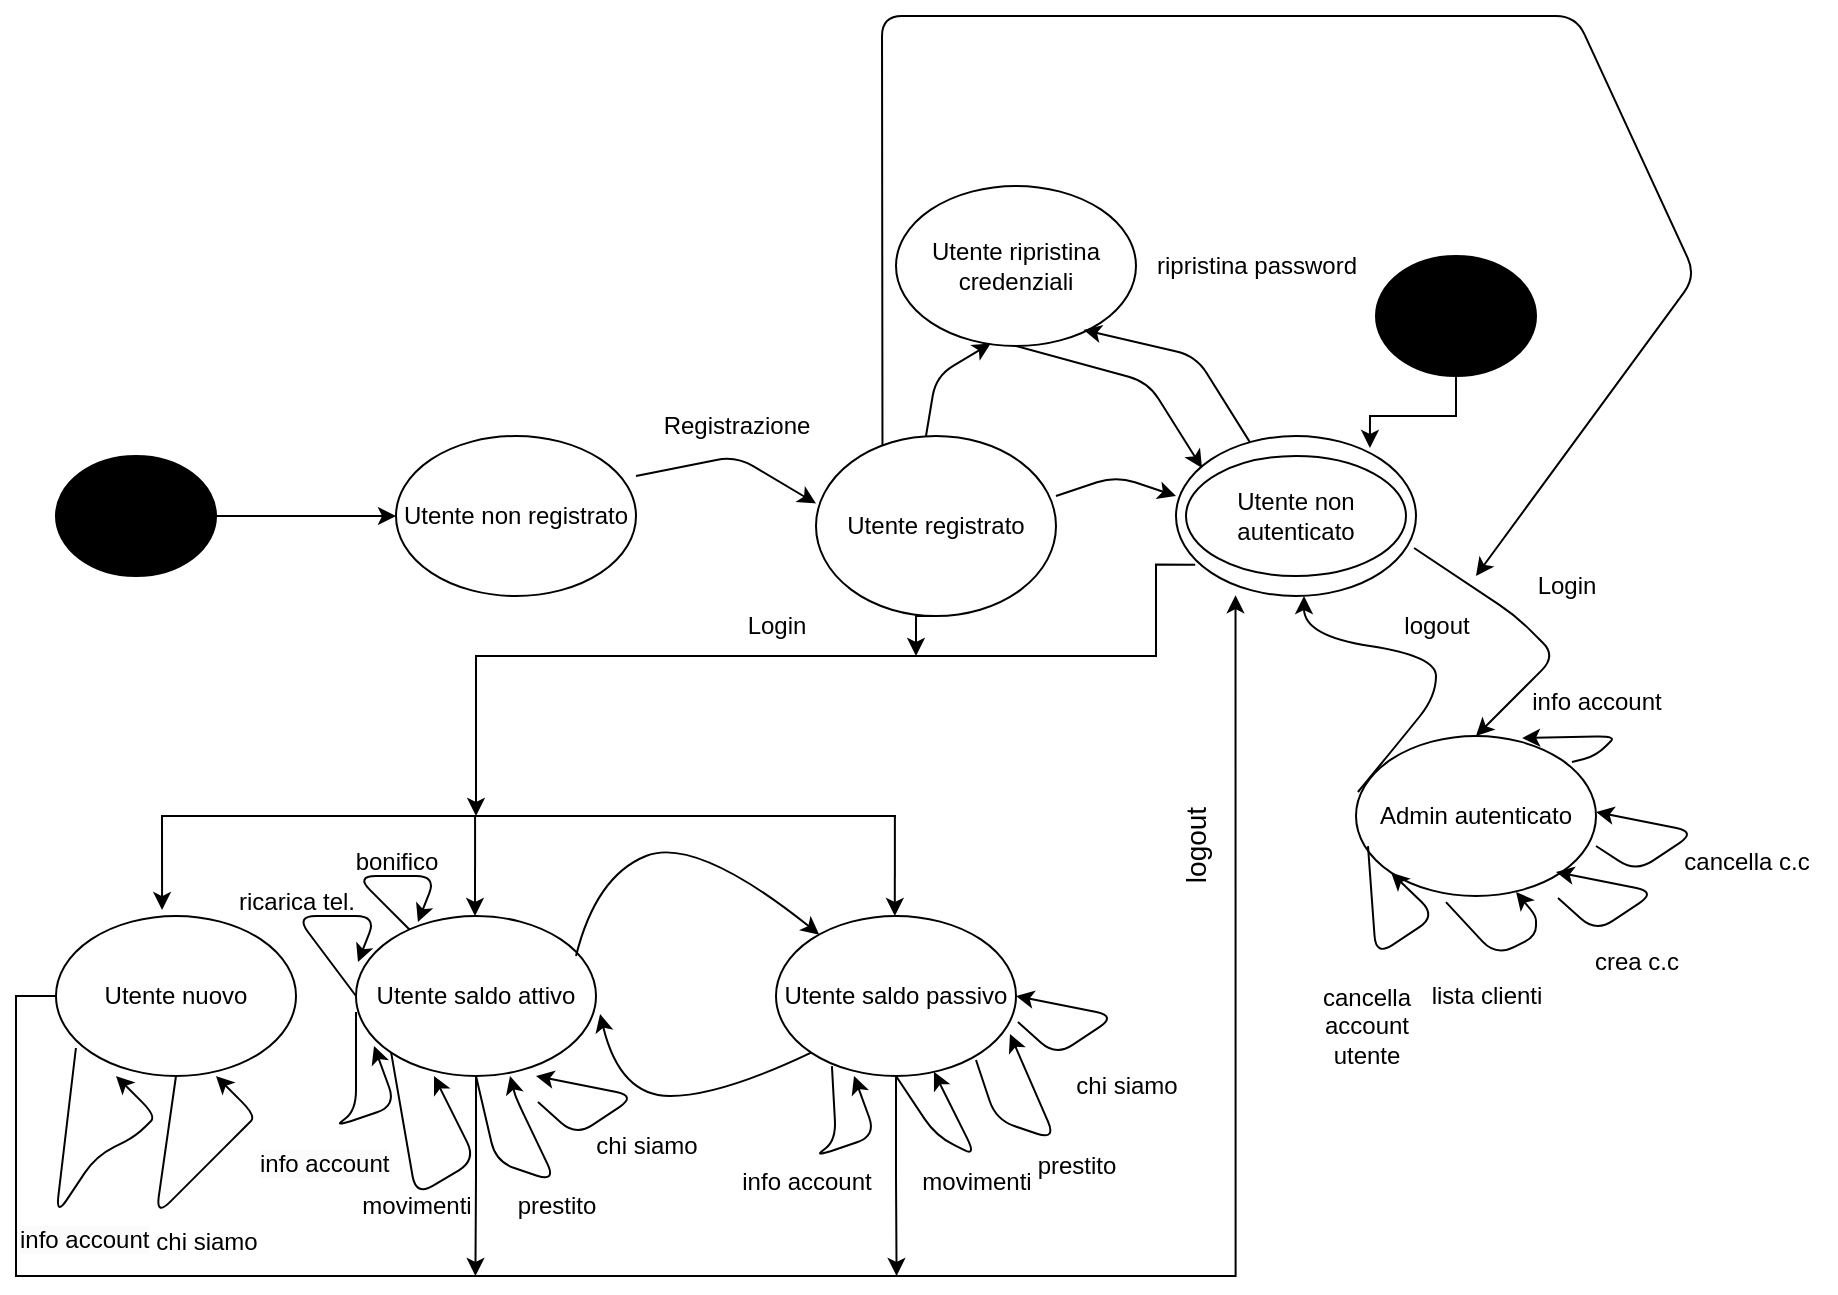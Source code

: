 <mxfile version="21.7.0" type="device">
  <diagram name="Pagina-1" id="RXsZhkkJ1BYQz_GdKjtC">
    <mxGraphModel dx="1855" dy="1731" grid="1" gridSize="10" guides="1" tooltips="1" connect="1" arrows="1" fold="1" page="1" pageScale="1" pageWidth="827" pageHeight="1169" math="0" shadow="0">
      <root>
        <mxCell id="0" />
        <mxCell id="1" parent="0" />
        <mxCell id="6yfdoHpJlU_6fIfk0Mqv-1" value="Utente non registrato" style="ellipse;whiteSpace=wrap;html=1;" parent="1" vertex="1">
          <mxGeometry x="190" y="80" width="120" height="80" as="geometry" />
        </mxCell>
        <mxCell id="N1cmyKIt58OU5iwGoLdd-60" style="edgeStyle=orthogonalEdgeStyle;rounded=0;orthogonalLoop=1;jettySize=auto;html=1;exitX=0.08;exitY=0.804;exitDx=0;exitDy=0;exitPerimeter=0;" edge="1" parent="1" source="6yfdoHpJlU_6fIfk0Mqv-9">
          <mxGeometry relative="1" as="geometry">
            <mxPoint x="230" y="270" as="targetPoint" />
            <Array as="points">
              <mxPoint x="570" y="144" />
              <mxPoint x="570" y="190" />
              <mxPoint x="230" y="190" />
            </Array>
          </mxGeometry>
        </mxCell>
        <mxCell id="N1cmyKIt58OU5iwGoLdd-66" style="edgeStyle=orthogonalEdgeStyle;rounded=0;orthogonalLoop=1;jettySize=auto;html=1;exitX=0.5;exitY=1;exitDx=0;exitDy=0;" edge="1" parent="1" source="6yfdoHpJlU_6fIfk0Mqv-2">
          <mxGeometry relative="1" as="geometry">
            <mxPoint x="450" y="190" as="targetPoint" />
          </mxGeometry>
        </mxCell>
        <mxCell id="6yfdoHpJlU_6fIfk0Mqv-2" value="Utente registrato" style="ellipse;whiteSpace=wrap;html=1;" parent="1" vertex="1">
          <mxGeometry x="400" y="80" width="120" height="90" as="geometry" />
        </mxCell>
        <mxCell id="6yfdoHpJlU_6fIfk0Mqv-8" style="edgeStyle=orthogonalEdgeStyle;rounded=0;orthogonalLoop=1;jettySize=auto;html=1;exitX=1;exitY=0.5;exitDx=0;exitDy=0;entryX=0;entryY=0.5;entryDx=0;entryDy=0;" parent="1" source="6yfdoHpJlU_6fIfk0Mqv-6" target="6yfdoHpJlU_6fIfk0Mqv-1" edge="1">
          <mxGeometry relative="1" as="geometry">
            <Array as="points">
              <mxPoint x="110" y="120" />
            </Array>
          </mxGeometry>
        </mxCell>
        <mxCell id="6yfdoHpJlU_6fIfk0Mqv-6" value="" style="ellipse;whiteSpace=wrap;html=1;fillColor=#000000;" parent="1" vertex="1">
          <mxGeometry x="20" y="90" width="80" height="60" as="geometry" />
        </mxCell>
        <mxCell id="6yfdoHpJlU_6fIfk0Mqv-9" value="" style="ellipse;whiteSpace=wrap;html=1;" parent="1" vertex="1">
          <mxGeometry x="580" y="80" width="120" height="80" as="geometry" />
        </mxCell>
        <mxCell id="6yfdoHpJlU_6fIfk0Mqv-11" value="Utente non autenticato" style="ellipse;whiteSpace=wrap;html=1;" parent="1" vertex="1">
          <mxGeometry x="585" y="90" width="110" height="60" as="geometry" />
        </mxCell>
        <mxCell id="6yfdoHpJlU_6fIfk0Mqv-12" value="Registrazione" style="text;html=1;align=center;verticalAlign=middle;resizable=0;points=[];autosize=1;strokeColor=none;fillColor=none;" parent="1" vertex="1">
          <mxGeometry x="310" y="60" width="100" height="30" as="geometry" />
        </mxCell>
        <mxCell id="6yfdoHpJlU_6fIfk0Mqv-25" style="edgeStyle=orthogonalEdgeStyle;rounded=0;orthogonalLoop=1;jettySize=auto;html=1;exitX=0;exitY=0.5;exitDx=0;exitDy=0;entryX=0.442;entryY=-0.037;entryDx=0;entryDy=0;entryPerimeter=0;" parent="1" target="6yfdoHpJlU_6fIfk0Mqv-21" edge="1">
          <mxGeometry relative="1" as="geometry">
            <mxPoint x="70" y="310" as="targetPoint" />
            <Array as="points">
              <mxPoint x="73" y="270" />
            </Array>
            <mxPoint x="440" y="270" as="sourcePoint" />
          </mxGeometry>
        </mxCell>
        <mxCell id="6yfdoHpJlU_6fIfk0Mqv-16" value="Admin autenticato" style="ellipse;whiteSpace=wrap;html=1;" parent="1" vertex="1">
          <mxGeometry x="670" y="230" width="120" height="80" as="geometry" />
        </mxCell>
        <mxCell id="6yfdoHpJlU_6fIfk0Mqv-19" value="Login" style="text;html=1;align=center;verticalAlign=middle;resizable=0;points=[];autosize=1;strokeColor=none;fillColor=none;" parent="1" vertex="1">
          <mxGeometry x="355" y="160" width="50" height="30" as="geometry" />
        </mxCell>
        <mxCell id="6yfdoHpJlU_6fIfk0Mqv-20" value="Login" style="text;html=1;align=center;verticalAlign=middle;resizable=0;points=[];autosize=1;strokeColor=none;fillColor=none;" parent="1" vertex="1">
          <mxGeometry x="750" y="140" width="50" height="30" as="geometry" />
        </mxCell>
        <mxCell id="N1cmyKIt58OU5iwGoLdd-61" style="edgeStyle=orthogonalEdgeStyle;rounded=0;orthogonalLoop=1;jettySize=auto;html=1;exitX=0;exitY=0.5;exitDx=0;exitDy=0;entryX=0.248;entryY=0.995;entryDx=0;entryDy=0;entryPerimeter=0;" edge="1" parent="1" source="6yfdoHpJlU_6fIfk0Mqv-21" target="6yfdoHpJlU_6fIfk0Mqv-9">
          <mxGeometry relative="1" as="geometry">
            <mxPoint x="620" y="420" as="targetPoint" />
            <Array as="points">
              <mxPoint y="360" />
              <mxPoint y="500" />
              <mxPoint x="610" y="500" />
            </Array>
          </mxGeometry>
        </mxCell>
        <mxCell id="6yfdoHpJlU_6fIfk0Mqv-21" value="Utente nuovo" style="ellipse;whiteSpace=wrap;html=1;" parent="1" vertex="1">
          <mxGeometry x="20" y="320" width="120" height="80" as="geometry" />
        </mxCell>
        <mxCell id="N1cmyKIt58OU5iwGoLdd-62" style="edgeStyle=orthogonalEdgeStyle;rounded=0;orthogonalLoop=1;jettySize=auto;html=1;exitX=0.5;exitY=1;exitDx=0;exitDy=0;" edge="1" parent="1" source="6yfdoHpJlU_6fIfk0Mqv-23">
          <mxGeometry relative="1" as="geometry">
            <mxPoint x="229.706" y="500" as="targetPoint" />
          </mxGeometry>
        </mxCell>
        <mxCell id="6yfdoHpJlU_6fIfk0Mqv-23" value="Utente saldo attivo" style="ellipse;whiteSpace=wrap;html=1;" parent="1" vertex="1">
          <mxGeometry x="170" y="320" width="120" height="80" as="geometry" />
        </mxCell>
        <mxCell id="N1cmyKIt58OU5iwGoLdd-65" style="edgeStyle=orthogonalEdgeStyle;rounded=0;orthogonalLoop=1;jettySize=auto;html=1;exitX=0.5;exitY=1;exitDx=0;exitDy=0;" edge="1" parent="1" source="6yfdoHpJlU_6fIfk0Mqv-24">
          <mxGeometry relative="1" as="geometry">
            <mxPoint x="440.294" y="500" as="targetPoint" />
          </mxGeometry>
        </mxCell>
        <mxCell id="6yfdoHpJlU_6fIfk0Mqv-24" value="Utente saldo passivo" style="ellipse;whiteSpace=wrap;html=1;" parent="1" vertex="1">
          <mxGeometry x="380" y="320" width="120" height="80" as="geometry" />
        </mxCell>
        <mxCell id="6yfdoHpJlU_6fIfk0Mqv-26" value="" style="endArrow=classic;html=1;rounded=0;entryX=0.583;entryY=1;entryDx=0;entryDy=0;entryPerimeter=0;" parent="1" edge="1">
          <mxGeometry width="50" height="50" relative="1" as="geometry">
            <mxPoint x="229.54" y="270" as="sourcePoint" />
            <mxPoint x="229.5" y="320" as="targetPoint" />
          </mxGeometry>
        </mxCell>
        <mxCell id="6yfdoHpJlU_6fIfk0Mqv-27" value="" style="endArrow=classic;html=1;rounded=0;entryX=0.583;entryY=1;entryDx=0;entryDy=0;entryPerimeter=0;" parent="1" edge="1">
          <mxGeometry width="50" height="50" relative="1" as="geometry">
            <mxPoint x="439.45" y="270" as="sourcePoint" />
            <mxPoint x="439.41" y="320" as="targetPoint" />
          </mxGeometry>
        </mxCell>
        <mxCell id="6yfdoHpJlU_6fIfk0Mqv-36" value="" style="curved=1;endArrow=classic;html=1;rounded=0;exitX=0.008;exitY=0.35;exitDx=0;exitDy=0;exitPerimeter=0;" parent="1" source="6yfdoHpJlU_6fIfk0Mqv-16" edge="1">
          <mxGeometry width="50" height="50" relative="1" as="geometry">
            <mxPoint x="630" y="259" as="sourcePoint" />
            <mxPoint x="644" y="160" as="targetPoint" />
            <Array as="points">
              <mxPoint x="694" y="230" />
              <mxPoint x="710" y="210" />
              <mxPoint x="710" y="190" />
              <mxPoint x="644" y="180" />
            </Array>
          </mxGeometry>
        </mxCell>
        <mxCell id="6yfdoHpJlU_6fIfk0Mqv-38" value="" style="curved=1;endArrow=classic;html=1;rounded=0;" parent="1" target="6yfdoHpJlU_6fIfk0Mqv-24" edge="1">
          <mxGeometry width="50" height="50" relative="1" as="geometry">
            <mxPoint x="280" y="340" as="sourcePoint" />
            <mxPoint x="350" y="280" as="targetPoint" />
            <Array as="points">
              <mxPoint x="290" y="300" />
              <mxPoint x="340" y="280" />
            </Array>
          </mxGeometry>
        </mxCell>
        <mxCell id="N1cmyKIt58OU5iwGoLdd-1" value="" style="curved=1;endArrow=classic;html=1;rounded=0;exitX=0;exitY=1;exitDx=0;exitDy=0;entryX=1.017;entryY=0.613;entryDx=0;entryDy=0;entryPerimeter=0;" edge="1" parent="1" source="6yfdoHpJlU_6fIfk0Mqv-24" target="6yfdoHpJlU_6fIfk0Mqv-23">
          <mxGeometry width="50" height="50" relative="1" as="geometry">
            <mxPoint x="414" y="439" as="sourcePoint" />
            <mxPoint x="292" y="450" as="targetPoint" />
            <Array as="points">
              <mxPoint x="352" y="410" />
              <mxPoint x="302" y="410" />
            </Array>
          </mxGeometry>
        </mxCell>
        <mxCell id="N1cmyKIt58OU5iwGoLdd-3" value="" style="endArrow=classic;html=1;rounded=1;exitX=0.5;exitY=1;exitDx=0;exitDy=0;" edge="1" parent="1" source="6yfdoHpJlU_6fIfk0Mqv-24" target="6yfdoHpJlU_6fIfk0Mqv-24">
          <mxGeometry width="50" height="50" relative="1" as="geometry">
            <mxPoint x="460" y="450" as="sourcePoint" />
            <mxPoint x="510" y="400" as="targetPoint" />
            <Array as="points">
              <mxPoint x="460" y="430" />
              <mxPoint x="480" y="440" />
            </Array>
          </mxGeometry>
        </mxCell>
        <mxCell id="N1cmyKIt58OU5iwGoLdd-4" value="movimenti" style="text;html=1;align=center;verticalAlign=middle;resizable=0;points=[];autosize=1;strokeColor=none;fillColor=none;" vertex="1" parent="1">
          <mxGeometry x="440" y="438" width="80" height="30" as="geometry" />
        </mxCell>
        <mxCell id="N1cmyKIt58OU5iwGoLdd-5" value="" style="endArrow=classic;html=1;rounded=1;exitX=0.5;exitY=1;exitDx=0;exitDy=0;entryX=0.975;entryY=0.738;entryDx=0;entryDy=0;entryPerimeter=0;" edge="1" parent="1" target="6yfdoHpJlU_6fIfk0Mqv-24">
          <mxGeometry width="50" height="50" relative="1" as="geometry">
            <mxPoint x="480" y="392" as="sourcePoint" />
            <mxPoint x="499" y="390" as="targetPoint" />
            <Array as="points">
              <mxPoint x="490" y="422" />
              <mxPoint x="520" y="432" />
            </Array>
          </mxGeometry>
        </mxCell>
        <mxCell id="N1cmyKIt58OU5iwGoLdd-6" value="prestito" style="text;html=1;align=center;verticalAlign=middle;resizable=0;points=[];autosize=1;strokeColor=none;fillColor=none;" vertex="1" parent="1">
          <mxGeometry x="500" y="430" width="60" height="30" as="geometry" />
        </mxCell>
        <mxCell id="N1cmyKIt58OU5iwGoLdd-7" value="" style="endArrow=classic;html=1;rounded=1;exitX=1.008;exitY=0.663;exitDx=0;exitDy=0;exitPerimeter=0;" edge="1" parent="1" source="6yfdoHpJlU_6fIfk0Mqv-24">
          <mxGeometry width="50" height="50" relative="1" as="geometry">
            <mxPoint x="500" y="352" as="sourcePoint" />
            <mxPoint x="500" y="360" as="targetPoint" />
            <Array as="points">
              <mxPoint x="520" y="390" />
              <mxPoint x="550" y="370" />
            </Array>
          </mxGeometry>
        </mxCell>
        <mxCell id="N1cmyKIt58OU5iwGoLdd-8" value="chi siamo" style="text;html=1;align=center;verticalAlign=middle;resizable=0;points=[];autosize=1;strokeColor=none;fillColor=none;" vertex="1" parent="1">
          <mxGeometry x="520" y="390" width="70" height="30" as="geometry" />
        </mxCell>
        <mxCell id="N1cmyKIt58OU5iwGoLdd-10" value="" style="endArrow=classic;html=1;rounded=1;exitX=0.233;exitY=0.938;exitDx=0;exitDy=0;exitPerimeter=0;" edge="1" parent="1" source="6yfdoHpJlU_6fIfk0Mqv-24">
          <mxGeometry width="50" height="50" relative="1" as="geometry">
            <mxPoint x="400" y="402" as="sourcePoint" />
            <mxPoint x="419" y="400" as="targetPoint" />
            <Array as="points">
              <mxPoint x="410" y="432" />
              <mxPoint x="400" y="440" />
              <mxPoint x="430" y="430" />
            </Array>
          </mxGeometry>
        </mxCell>
        <mxCell id="N1cmyKIt58OU5iwGoLdd-11" value="info account" style="text;html=1;align=center;verticalAlign=middle;resizable=0;points=[];autosize=1;strokeColor=none;fillColor=none;" vertex="1" parent="1">
          <mxGeometry x="350" y="438" width="90" height="30" as="geometry" />
        </mxCell>
        <mxCell id="N1cmyKIt58OU5iwGoLdd-12" value="" style="endArrow=classic;html=1;rounded=1;exitX=0;exitY=1;exitDx=0;exitDy=0;" edge="1" parent="1" source="6yfdoHpJlU_6fIfk0Mqv-23">
          <mxGeometry width="50" height="50" relative="1" as="geometry">
            <mxPoint x="190" y="402" as="sourcePoint" />
            <mxPoint x="209" y="400" as="targetPoint" />
            <Array as="points">
              <mxPoint x="200" y="460" />
              <mxPoint x="230" y="442" />
            </Array>
          </mxGeometry>
        </mxCell>
        <mxCell id="N1cmyKIt58OU5iwGoLdd-13" value="movimenti" style="text;html=1;align=center;verticalAlign=middle;resizable=0;points=[];autosize=1;strokeColor=none;fillColor=none;" vertex="1" parent="1">
          <mxGeometry x="160" y="450" width="80" height="30" as="geometry" />
        </mxCell>
        <mxCell id="N1cmyKIt58OU5iwGoLdd-14" value="" style="endArrow=classic;html=1;rounded=1;exitX=0.5;exitY=1;exitDx=0;exitDy=0;entryX=0.975;entryY=0.738;entryDx=0;entryDy=0;entryPerimeter=0;" edge="1" parent="1" source="6yfdoHpJlU_6fIfk0Mqv-23">
          <mxGeometry width="50" height="50" relative="1" as="geometry">
            <mxPoint x="230" y="413" as="sourcePoint" />
            <mxPoint x="247" y="400" as="targetPoint" />
            <Array as="points">
              <mxPoint x="240" y="443" />
              <mxPoint x="270" y="453" />
              <mxPoint x="250" y="411" />
            </Array>
          </mxGeometry>
        </mxCell>
        <mxCell id="N1cmyKIt58OU5iwGoLdd-15" value="prestito" style="text;html=1;align=center;verticalAlign=middle;resizable=0;points=[];autosize=1;strokeColor=none;fillColor=none;" vertex="1" parent="1">
          <mxGeometry x="240" y="450" width="60" height="30" as="geometry" />
        </mxCell>
        <mxCell id="N1cmyKIt58OU5iwGoLdd-16" value="" style="endArrow=classic;html=1;rounded=1;exitX=1.008;exitY=0.663;exitDx=0;exitDy=0;exitPerimeter=0;" edge="1" parent="1">
          <mxGeometry width="50" height="50" relative="1" as="geometry">
            <mxPoint x="261" y="413" as="sourcePoint" />
            <mxPoint x="260" y="400" as="targetPoint" />
            <Array as="points">
              <mxPoint x="280" y="430" />
              <mxPoint x="310" y="410" />
            </Array>
          </mxGeometry>
        </mxCell>
        <mxCell id="N1cmyKIt58OU5iwGoLdd-17" value="chi siamo" style="text;html=1;align=center;verticalAlign=middle;resizable=0;points=[];autosize=1;strokeColor=none;fillColor=none;" vertex="1" parent="1">
          <mxGeometry x="280" y="420" width="70" height="30" as="geometry" />
        </mxCell>
        <mxCell id="N1cmyKIt58OU5iwGoLdd-18" value="" style="endArrow=classic;html=1;rounded=1;exitX=0;exitY=0.6;exitDx=0;exitDy=0;exitPerimeter=0;" edge="1" parent="1" source="6yfdoHpJlU_6fIfk0Mqv-23">
          <mxGeometry width="50" height="50" relative="1" as="geometry">
            <mxPoint x="168" y="380" as="sourcePoint" />
            <mxPoint x="179" y="385" as="targetPoint" />
            <Array as="points">
              <mxPoint x="170" y="417" />
              <mxPoint x="160" y="425" />
              <mxPoint x="190" y="415" />
            </Array>
          </mxGeometry>
        </mxCell>
        <mxCell id="N1cmyKIt58OU5iwGoLdd-20" value="&lt;span style=&quot;color: rgb(0, 0, 0); font-family: Helvetica; font-size: 12px; font-style: normal; font-variant-ligatures: normal; font-variant-caps: normal; font-weight: 400; letter-spacing: normal; orphans: 2; text-align: center; text-indent: 0px; text-transform: none; widows: 2; word-spacing: 0px; -webkit-text-stroke-width: 0px; background-color: rgb(251, 251, 251); text-decoration-thickness: initial; text-decoration-style: initial; text-decoration-color: initial; float: none; display: inline !important;&quot;&gt;info account&lt;/span&gt;" style="text;whiteSpace=wrap;html=1;" vertex="1" parent="1">
          <mxGeometry x="120" y="430" width="80" height="30" as="geometry" />
        </mxCell>
        <mxCell id="N1cmyKIt58OU5iwGoLdd-22" value="" style="endArrow=classic;html=1;rounded=1;entryX=0.258;entryY=0.038;entryDx=0;entryDy=0;entryPerimeter=0;" edge="1" parent="1" source="6yfdoHpJlU_6fIfk0Mqv-23" target="6yfdoHpJlU_6fIfk0Mqv-23">
          <mxGeometry width="50" height="50" relative="1" as="geometry">
            <mxPoint x="160" y="310" as="sourcePoint" />
            <mxPoint x="190" y="280" as="targetPoint" />
            <Array as="points">
              <mxPoint x="170" y="300" />
              <mxPoint x="210" y="300" />
            </Array>
          </mxGeometry>
        </mxCell>
        <mxCell id="N1cmyKIt58OU5iwGoLdd-23" value="bonifico" style="text;html=1;align=center;verticalAlign=middle;resizable=0;points=[];autosize=1;strokeColor=none;fillColor=none;" vertex="1" parent="1">
          <mxGeometry x="160" y="278" width="60" height="30" as="geometry" />
        </mxCell>
        <mxCell id="N1cmyKIt58OU5iwGoLdd-24" value="" style="endArrow=classic;html=1;rounded=1;entryX=0.258;entryY=0.038;entryDx=0;entryDy=0;entryPerimeter=0;exitX=0;exitY=0.5;exitDx=0;exitDy=0;" edge="1" parent="1" source="6yfdoHpJlU_6fIfk0Mqv-23">
          <mxGeometry width="50" height="50" relative="1" as="geometry">
            <mxPoint x="167" y="347" as="sourcePoint" />
            <mxPoint x="171" y="343" as="targetPoint" />
            <Array as="points">
              <mxPoint x="140" y="320" />
              <mxPoint x="180" y="320" />
            </Array>
          </mxGeometry>
        </mxCell>
        <mxCell id="N1cmyKIt58OU5iwGoLdd-25" value="ricarica tel." style="text;html=1;align=center;verticalAlign=middle;resizable=0;points=[];autosize=1;strokeColor=none;fillColor=none;" vertex="1" parent="1">
          <mxGeometry x="100" y="298" width="80" height="30" as="geometry" />
        </mxCell>
        <mxCell id="N1cmyKIt58OU5iwGoLdd-27" value="" style="endArrow=classic;html=1;rounded=1;exitX=1;exitY=0.25;exitDx=0;exitDy=0;exitPerimeter=0;entryX=0;entryY=0.375;entryDx=0;entryDy=0;entryPerimeter=0;" edge="1" parent="1" source="6yfdoHpJlU_6fIfk0Mqv-1" target="6yfdoHpJlU_6fIfk0Mqv-2">
          <mxGeometry width="50" height="50" relative="1" as="geometry">
            <mxPoint x="320" y="130" as="sourcePoint" />
            <mxPoint x="370" y="80" as="targetPoint" />
            <Array as="points">
              <mxPoint x="360" y="90" />
            </Array>
          </mxGeometry>
        </mxCell>
        <mxCell id="N1cmyKIt58OU5iwGoLdd-28" value="" style="endArrow=classic;html=1;rounded=1;" edge="1" parent="1">
          <mxGeometry width="50" height="50" relative="1" as="geometry">
            <mxPoint x="520" y="110" as="sourcePoint" />
            <mxPoint x="580" y="110" as="targetPoint" />
            <Array as="points">
              <mxPoint x="550" y="100" />
            </Array>
          </mxGeometry>
        </mxCell>
        <mxCell id="N1cmyKIt58OU5iwGoLdd-30" value="" style="endArrow=classic;html=1;rounded=1;exitX=0.992;exitY=0.7;exitDx=0;exitDy=0;exitPerimeter=0;entryX=0.5;entryY=0;entryDx=0;entryDy=0;" edge="1" parent="1" source="6yfdoHpJlU_6fIfk0Mqv-9" target="6yfdoHpJlU_6fIfk0Mqv-16">
          <mxGeometry width="50" height="50" relative="1" as="geometry">
            <mxPoint x="800" y="110" as="sourcePoint" />
            <mxPoint x="750" y="210" as="targetPoint" />
            <Array as="points">
              <mxPoint x="750" y="170" />
              <mxPoint x="770" y="190" />
            </Array>
          </mxGeometry>
        </mxCell>
        <mxCell id="N1cmyKIt58OU5iwGoLdd-33" value="" style="endArrow=classic;html=1;rounded=1;exitX=0.5;exitY=1;exitDx=0;exitDy=0;" edge="1" parent="1" source="6yfdoHpJlU_6fIfk0Mqv-21">
          <mxGeometry width="50" height="50" relative="1" as="geometry">
            <mxPoint x="101" y="413" as="sourcePoint" />
            <mxPoint x="100" y="400" as="targetPoint" />
            <Array as="points">
              <mxPoint x="70" y="470" />
              <mxPoint x="110" y="430" />
              <mxPoint x="120" y="420" />
            </Array>
          </mxGeometry>
        </mxCell>
        <mxCell id="N1cmyKIt58OU5iwGoLdd-34" value="chi siamo" style="text;html=1;align=center;verticalAlign=middle;resizable=0;points=[];autosize=1;strokeColor=none;fillColor=none;" vertex="1" parent="1">
          <mxGeometry x="60" y="468" width="70" height="30" as="geometry" />
        </mxCell>
        <mxCell id="N1cmyKIt58OU5iwGoLdd-36" value="" style="endArrow=classic;html=1;rounded=1;exitX=0.083;exitY=0.825;exitDx=0;exitDy=0;exitPerimeter=0;" edge="1" parent="1" source="6yfdoHpJlU_6fIfk0Mqv-21">
          <mxGeometry width="50" height="50" relative="1" as="geometry">
            <mxPoint x="30" y="400" as="sourcePoint" />
            <mxPoint x="50" y="400" as="targetPoint" />
            <Array as="points">
              <mxPoint x="20" y="470" />
              <mxPoint x="40" y="440" />
              <mxPoint x="60" y="430" />
              <mxPoint x="70" y="420" />
            </Array>
          </mxGeometry>
        </mxCell>
        <mxCell id="N1cmyKIt58OU5iwGoLdd-37" value="&lt;span style=&quot;color: rgb(0, 0, 0); font-family: Helvetica; font-size: 12px; font-style: normal; font-variant-ligatures: normal; font-variant-caps: normal; font-weight: 400; letter-spacing: normal; orphans: 2; text-align: center; text-indent: 0px; text-transform: none; widows: 2; word-spacing: 0px; -webkit-text-stroke-width: 0px; background-color: rgb(251, 251, 251); text-decoration-thickness: initial; text-decoration-style: initial; text-decoration-color: initial; float: none; display: inline !important;&quot;&gt;info account&lt;/span&gt;" style="text;whiteSpace=wrap;html=1;" vertex="1" parent="1">
          <mxGeometry y="468" width="80" height="30" as="geometry" />
        </mxCell>
        <mxCell id="N1cmyKIt58OU5iwGoLdd-38" value="logout" style="text;html=1;align=center;verticalAlign=middle;resizable=0;points=[];autosize=1;strokeColor=none;fillColor=none;rotation=270;strokeWidth=1;fontSize=14;" vertex="1" parent="1">
          <mxGeometry x="560" y="270" width="60" height="30" as="geometry" />
        </mxCell>
        <mxCell id="N1cmyKIt58OU5iwGoLdd-39" value="logout" style="text;html=1;align=center;verticalAlign=middle;resizable=0;points=[];autosize=1;strokeColor=none;fillColor=none;" vertex="1" parent="1">
          <mxGeometry x="680" y="160" width="60" height="30" as="geometry" />
        </mxCell>
        <mxCell id="N1cmyKIt58OU5iwGoLdd-40" value="" style="ellipse;whiteSpace=wrap;html=1;fillColor=#000000;" vertex="1" parent="1">
          <mxGeometry x="680" y="-10" width="80" height="60" as="geometry" />
        </mxCell>
        <mxCell id="N1cmyKIt58OU5iwGoLdd-41" style="edgeStyle=orthogonalEdgeStyle;rounded=0;orthogonalLoop=1;jettySize=auto;html=1;exitX=0;exitY=0.5;exitDx=0;exitDy=0;entryX=0.808;entryY=0.075;entryDx=0;entryDy=0;entryPerimeter=0;" edge="1" parent="1" source="N1cmyKIt58OU5iwGoLdd-40" target="6yfdoHpJlU_6fIfk0Mqv-9">
          <mxGeometry relative="1" as="geometry">
            <Array as="points">
              <mxPoint x="720" y="70" />
              <mxPoint x="677" y="70" />
            </Array>
            <mxPoint x="665" y="39.5" as="sourcePoint" />
            <mxPoint x="755" y="39.5" as="targetPoint" />
          </mxGeometry>
        </mxCell>
        <mxCell id="N1cmyKIt58OU5iwGoLdd-42" value="" style="endArrow=classic;html=1;rounded=1;exitX=1.008;exitY=0.663;exitDx=0;exitDy=0;exitPerimeter=0;" edge="1" parent="1">
          <mxGeometry width="50" height="50" relative="1" as="geometry">
            <mxPoint x="771" y="311" as="sourcePoint" />
            <mxPoint x="770" y="298" as="targetPoint" />
            <Array as="points">
              <mxPoint x="790" y="328" />
              <mxPoint x="820" y="308" />
            </Array>
          </mxGeometry>
        </mxCell>
        <mxCell id="N1cmyKIt58OU5iwGoLdd-43" value="" style="endArrow=classic;html=1;rounded=1;exitX=0.375;exitY=1.038;exitDx=0;exitDy=0;exitPerimeter=0;entryX=0.667;entryY=0.975;entryDx=0;entryDy=0;entryPerimeter=0;" edge="1" parent="1" source="6yfdoHpJlU_6fIfk0Mqv-16" target="6yfdoHpJlU_6fIfk0Mqv-16">
          <mxGeometry width="50" height="50" relative="1" as="geometry">
            <mxPoint x="751" y="323" as="sourcePoint" />
            <mxPoint x="770" y="313" as="targetPoint" />
            <Array as="points">
              <mxPoint x="740" y="340" />
              <mxPoint x="760" y="330" />
              <mxPoint x="760" y="320" />
            </Array>
          </mxGeometry>
        </mxCell>
        <mxCell id="N1cmyKIt58OU5iwGoLdd-44" value="lista clienti" style="text;html=1;align=center;verticalAlign=middle;resizable=0;points=[];autosize=1;strokeColor=none;fillColor=none;" vertex="1" parent="1">
          <mxGeometry x="695" y="345" width="80" height="30" as="geometry" />
        </mxCell>
        <mxCell id="N1cmyKIt58OU5iwGoLdd-45" value="crea c.c" style="text;html=1;align=center;verticalAlign=middle;resizable=0;points=[];autosize=1;strokeColor=none;fillColor=none;" vertex="1" parent="1">
          <mxGeometry x="775" y="328" width="70" height="30" as="geometry" />
        </mxCell>
        <mxCell id="N1cmyKIt58OU5iwGoLdd-48" value="" style="endArrow=classic;html=1;rounded=1;exitX=0.05;exitY=0.688;exitDx=0;exitDy=0;exitPerimeter=0;entryX=0;entryY=1;entryDx=0;entryDy=0;" edge="1" parent="1" source="6yfdoHpJlU_6fIfk0Mqv-16" target="6yfdoHpJlU_6fIfk0Mqv-16">
          <mxGeometry width="50" height="50" relative="1" as="geometry">
            <mxPoint x="661" y="323" as="sourcePoint" />
            <mxPoint x="660" y="310" as="targetPoint" />
            <Array as="points">
              <mxPoint x="680" y="340" />
              <mxPoint x="710" y="320" />
            </Array>
          </mxGeometry>
        </mxCell>
        <mxCell id="N1cmyKIt58OU5iwGoLdd-49" value="cancella &lt;br&gt;account &lt;br&gt;utente" style="text;html=1;align=center;verticalAlign=middle;resizable=0;points=[];autosize=1;strokeColor=none;fillColor=none;rotation=0;" vertex="1" parent="1">
          <mxGeometry x="640" y="345" width="70" height="60" as="geometry" />
        </mxCell>
        <mxCell id="N1cmyKIt58OU5iwGoLdd-50" value="" style="endArrow=classic;html=1;rounded=1;exitX=1;exitY=0.5;exitDx=0;exitDy=0;" edge="1" parent="1">
          <mxGeometry width="50" height="50" relative="1" as="geometry">
            <mxPoint x="790" y="285" as="sourcePoint" />
            <mxPoint x="790" y="268" as="targetPoint" />
            <Array as="points">
              <mxPoint x="810" y="298" />
              <mxPoint x="840" y="278" />
            </Array>
          </mxGeometry>
        </mxCell>
        <mxCell id="N1cmyKIt58OU5iwGoLdd-51" value="cancella c.c" style="text;html=1;align=center;verticalAlign=middle;resizable=0;points=[];autosize=1;strokeColor=none;fillColor=none;" vertex="1" parent="1">
          <mxGeometry x="820" y="278" width="90" height="30" as="geometry" />
        </mxCell>
        <mxCell id="N1cmyKIt58OU5iwGoLdd-52" value="" style="endArrow=classic;html=1;rounded=1;exitX=1.008;exitY=0.663;exitDx=0;exitDy=0;exitPerimeter=0;entryX=0.692;entryY=0.013;entryDx=0;entryDy=0;entryPerimeter=0;" edge="1" parent="1" target="6yfdoHpJlU_6fIfk0Mqv-16">
          <mxGeometry width="50" height="50" relative="1" as="geometry">
            <mxPoint x="778" y="243" as="sourcePoint" />
            <mxPoint x="777" y="230" as="targetPoint" />
            <Array as="points">
              <mxPoint x="790" y="240" />
              <mxPoint x="800" y="230" />
            </Array>
          </mxGeometry>
        </mxCell>
        <mxCell id="N1cmyKIt58OU5iwGoLdd-53" value="info account" style="text;html=1;align=center;verticalAlign=middle;resizable=0;points=[];autosize=1;strokeColor=none;fillColor=none;" vertex="1" parent="1">
          <mxGeometry x="745" y="198" width="90" height="30" as="geometry" />
        </mxCell>
        <mxCell id="N1cmyKIt58OU5iwGoLdd-54" value="Utente ripristina credenziali" style="ellipse;whiteSpace=wrap;html=1;" vertex="1" parent="1">
          <mxGeometry x="440" y="-45" width="120" height="80" as="geometry" />
        </mxCell>
        <mxCell id="N1cmyKIt58OU5iwGoLdd-55" value="" style="endArrow=classic;html=1;rounded=1;entryX=0.781;entryY=0.899;entryDx=0;entryDy=0;entryPerimeter=0;" edge="1" parent="1" source="6yfdoHpJlU_6fIfk0Mqv-9" target="N1cmyKIt58OU5iwGoLdd-54">
          <mxGeometry width="50" height="50" relative="1" as="geometry">
            <mxPoint x="540" y="45" as="sourcePoint" />
            <mxPoint x="600" y="45" as="targetPoint" />
            <Array as="points">
              <mxPoint x="590" y="40" />
            </Array>
          </mxGeometry>
        </mxCell>
        <mxCell id="N1cmyKIt58OU5iwGoLdd-56" value="ripristina password" style="text;html=1;align=center;verticalAlign=middle;resizable=0;points=[];autosize=1;strokeColor=none;fillColor=none;" vertex="1" parent="1">
          <mxGeometry x="560" y="-20" width="120" height="30" as="geometry" />
        </mxCell>
        <mxCell id="N1cmyKIt58OU5iwGoLdd-57" value="" style="endArrow=classic;html=1;rounded=1;entryX=0.781;entryY=0.899;entryDx=0;entryDy=0;entryPerimeter=0;exitX=0.5;exitY=1;exitDx=0;exitDy=0;" edge="1" parent="1" source="N1cmyKIt58OU5iwGoLdd-54">
          <mxGeometry width="50" height="50" relative="1" as="geometry">
            <mxPoint x="480" y="40" as="sourcePoint" />
            <mxPoint x="593" y="96" as="targetPoint" />
            <Array as="points">
              <mxPoint x="566" y="53" />
            </Array>
          </mxGeometry>
        </mxCell>
        <mxCell id="N1cmyKIt58OU5iwGoLdd-67" value="" style="endArrow=classic;html=1;rounded=1;exitX=0.277;exitY=-0.005;exitDx=0;exitDy=0;exitPerimeter=0;" edge="1" parent="1">
          <mxGeometry width="50" height="50" relative="1" as="geometry">
            <mxPoint x="433.24" y="84.55" as="sourcePoint" />
            <mxPoint x="730" y="150" as="targetPoint" />
            <Array as="points">
              <mxPoint x="433" y="-130" />
              <mxPoint x="780" y="-130" />
              <mxPoint x="840" />
            </Array>
          </mxGeometry>
        </mxCell>
        <mxCell id="N1cmyKIt58OU5iwGoLdd-68" value="" style="endArrow=classic;html=1;rounded=1;entryX=0.395;entryY=0.984;entryDx=0;entryDy=0;entryPerimeter=0;" edge="1" parent="1" target="N1cmyKIt58OU5iwGoLdd-54">
          <mxGeometry width="50" height="50" relative="1" as="geometry">
            <mxPoint x="455" y="80" as="sourcePoint" />
            <mxPoint x="480" y="40" as="targetPoint" />
            <Array as="points">
              <mxPoint x="460" y="50" />
            </Array>
          </mxGeometry>
        </mxCell>
      </root>
    </mxGraphModel>
  </diagram>
</mxfile>
